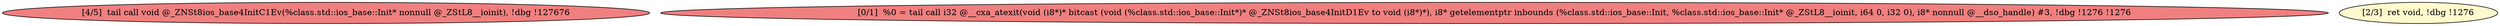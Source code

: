 
digraph G {


node8 [fillcolor=lightcoral,label="[4/5]  tail call void @_ZNSt8ios_base4InitC1Ev(%class.std::ios_base::Init* nonnull @_ZStL8__ioinit), !dbg !127676",shape=ellipse,style=filled ]
node6 [fillcolor=lightcoral,label="[0/1]  %0 = tail call i32 @__cxa_atexit(void (i8*)* bitcast (void (%class.std::ios_base::Init*)* @_ZNSt8ios_base4InitD1Ev to void (i8*)*), i8* getelementptr inbounds (%class.std::ios_base::Init, %class.std::ios_base::Init* @_ZStL8__ioinit, i64 0, i32 0), i8* nonnull @__dso_handle) #3, !dbg !1276 !1276",shape=ellipse,style=filled ]
node7 [fillcolor=lemonchiffon,label="[2/3]  ret void, !dbg !1276",shape=ellipse,style=filled ]



}
